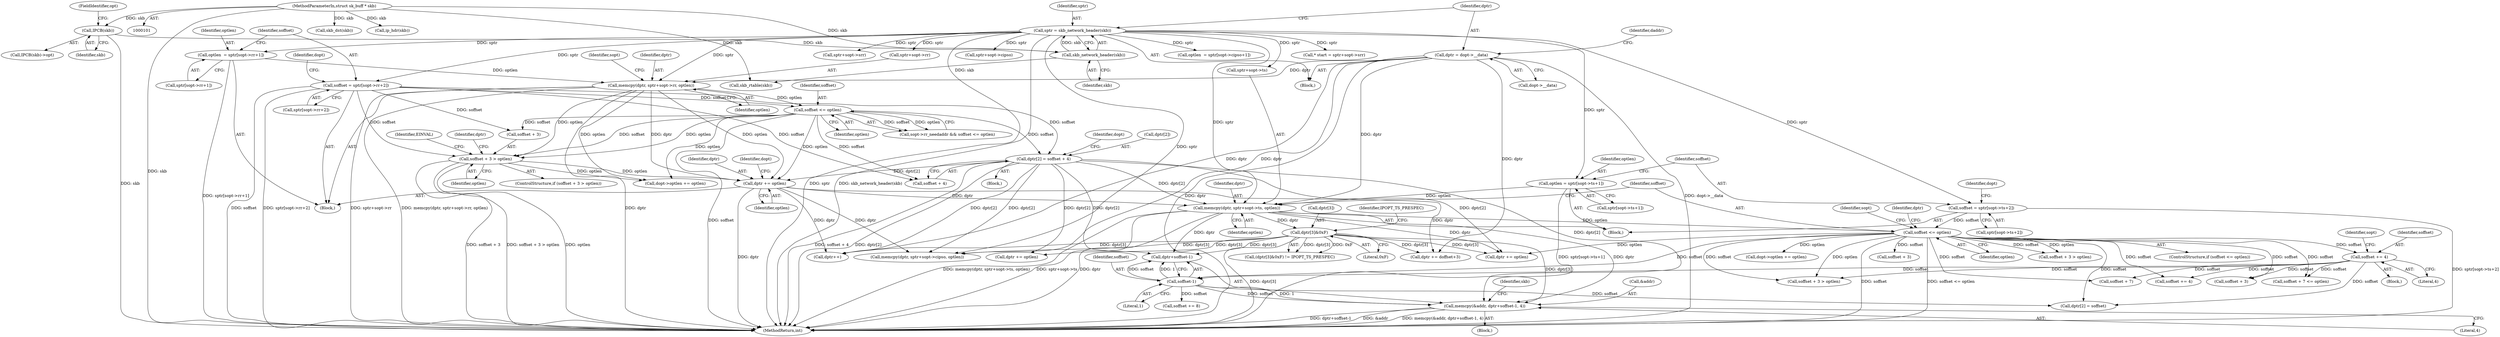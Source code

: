 digraph "0_linux_f6d8bd051c391c1c0458a30b2a7abcd939329259_16@API" {
"1000346" [label="(Call,memcpy(&addr, dptr+soffset-1, 4))"];
"1000265" [label="(Call,memcpy(dptr, sptr+sopt->ts, optlen))"];
"1000224" [label="(Call,dptr += optlen)"];
"1000199" [label="(Call,soffset <= optlen)"];
"1000167" [label="(Call,soffset = sptr[sopt->rr+2])"];
"1000138" [label="(Call,sptr = skb_network_header(skb))"];
"1000140" [label="(Call,skb_network_header(skb))"];
"1000121" [label="(Call,IPCB(skb))"];
"1000103" [label="(MethodParameterIn,struct sk_buff * skb)"];
"1000186" [label="(Call,memcpy(dptr, sptr+sopt->rr, optlen))"];
"1000142" [label="(Call,dptr = dopt->__data)"];
"1000158" [label="(Call,optlen  = sptr[sopt->rr+1])"];
"1000204" [label="(Call,soffset + 3 > optlen)"];
"1000212" [label="(Call,dptr[2] = soffset + 4)"];
"1000237" [label="(Call,optlen = sptr[sopt->ts+1])"];
"1000316" [label="(Call,dptr[3]&0xF)"];
"1000351" [label="(Call,soffset-1)"];
"1000297" [label="(Call,soffset += 4)"];
"1000274" [label="(Call,soffset <= optlen)"];
"1000246" [label="(Call,soffset = sptr[sopt->ts+2])"];
"1000265" [label="(Call,memcpy(dptr, sptr+sopt->ts, optlen))"];
"1000382" [label="(Call,dopt->optlen += optlen)"];
"1000274" [label="(Call,soffset <= optlen)"];
"1000199" [label="(Call,soffset <= optlen)"];
"1000340" [label="(Call,soffset + 7)"];
"1000197" [label="(Identifier,sopt)"];
"1000298" [label="(Identifier,soffset)"];
"1000120" [label="(Call,IPCB(skb)->opt)"];
"1000371" [label="(Call,soffset += 8)"];
"1000187" [label="(Identifier,dptr)"];
"1000352" [label="(Identifier,soffset)"];
"1000158" [label="(Call,optlen  = sptr[sopt->rr+1])"];
"1000586" [label="(Call,sptr+sopt->cipso)"];
"1000360" [label="(Call,skb_dst(skb))"];
"1000139" [label="(Identifier,sptr)"];
"1000122" [label="(Identifier,skb)"];
"1000103" [label="(MethodParameterIn,struct sk_buff * skb)"];
"1000104" [label="(Block,)"];
"1000188" [label="(Call,sptr+sopt->rr)"];
"1000361" [label="(Identifier,skb)"];
"1000285" [label="(Call,soffset + 3)"];
"1000226" [label="(Identifier,optlen)"];
"1000307" [label="(Call,soffset + 3)"];
"1000204" [label="(Call,soffset + 3 > optlen)"];
"1000302" [label="(Identifier,sopt)"];
"1000478" [label="(Call,ip_hdr(skb))"];
"1000297" [label="(Call,soffset += 4)"];
"1000144" [label="(Call,dopt->__data)"];
"1000266" [label="(Identifier,dptr)"];
"1000565" [label="(Call,optlen  = sptr[sopt->cipso+1])"];
"1000275" [label="(Identifier,soffset)"];
"1000212" [label="(Call,dptr[2] = soffset + 4)"];
"1000354" [label="(Literal,4)"];
"1000205" [label="(Call,soffset + 3)"];
"1000236" [label="(Block,)"];
"1000178" [label="(Identifier,dopt)"];
"1000346" [label="(Call,memcpy(&addr, dptr+soffset-1, 4))"];
"1000531" [label="(Call,dptr += doffset+3)"];
"1000150" [label="(Call,skb_rtable(skb))"];
"1000227" [label="(Call,dopt->optlen += optlen)"];
"1000200" [label="(Identifier,soffset)"];
"1000349" [label="(Call,dptr+soffset-1)"];
"1000216" [label="(Call,soffset + 4)"];
"1000159" [label="(Identifier,optlen)"];
"1000246" [label="(Call,soffset = sptr[sopt->ts+2])"];
"1000238" [label="(Identifier,optlen)"];
"1000224" [label="(Call,dptr += optlen)"];
"1000618" [label="(MethodReturn,int)"];
"1000344" [label="(Block,)"];
"1000353" [label="(Literal,1)"];
"1000280" [label="(Identifier,sopt)"];
"1000201" [label="(Identifier,optlen)"];
"1000351" [label="(Call,soffset-1)"];
"1000393" [label="(Call,* start = sptr+sopt->srr)"];
"1000169" [label="(Call,sptr[sopt->rr+2])"];
"1000143" [label="(Identifier,dptr)"];
"1000160" [label="(Call,sptr[sopt->rr+1])"];
"1000140" [label="(Call,skb_network_header(skb))"];
"1000142" [label="(Call,dptr = dopt->__data)"];
"1000395" [label="(Call,sptr+sopt->srr)"];
"1000221" [label="(Identifier,dopt)"];
"1000315" [label="(Call,(dptr[3]&0xF) != IPOPT_TS_PRESPEC)"];
"1000237" [label="(Call,optlen = sptr[sopt->ts+1])"];
"1000299" [label="(Literal,4)"];
"1000380" [label="(Identifier,dptr)"];
"1000141" [label="(Identifier,skb)"];
"1000193" [label="(Identifier,optlen)"];
"1000379" [label="(Call,dptr += optlen)"];
"1000328" [label="(Call,soffset += 4)"];
"1000276" [label="(Identifier,optlen)"];
"1000186" [label="(Call,memcpy(dptr, sptr+sopt->rr, optlen))"];
"1000208" [label="(Identifier,optlen)"];
"1000320" [label="(Literal,0xF)"];
"1000257" [label="(Identifier,dopt)"];
"1000211" [label="(Identifier,EINVAL)"];
"1000272" [label="(Identifier,optlen)"];
"1000239" [label="(Call,sptr[sopt->ts+1])"];
"1000195" [label="(Call,sopt->rr_needaddr && soffset <= optlen)"];
"1000317" [label="(Call,dptr[3])"];
"1000214" [label="(Identifier,dptr)"];
"1000609" [label="(Call,dptr++)"];
"1000203" [label="(ControlStructure,if (soffset + 3 > optlen))"];
"1000316" [label="(Call,dptr[3]&0xF)"];
"1000584" [label="(Call,memcpy(dptr, sptr+sopt->cipso, optlen))"];
"1000202" [label="(Block,)"];
"1000248" [label="(Call,sptr[sopt->ts+2])"];
"1000247" [label="(Identifier,soffset)"];
"1000138" [label="(Call,sptr = skb_network_header(skb))"];
"1000267" [label="(Call,sptr+sopt->ts)"];
"1000157" [label="(Block,)"];
"1000347" [label="(Call,&addr)"];
"1000167" [label="(Call,soffset = sptr[sopt->rr+2])"];
"1000225" [label="(Identifier,dptr)"];
"1000213" [label="(Call,dptr[2])"];
"1000284" [label="(Call,soffset + 3 > optlen)"];
"1000123" [label="(FieldIdentifier,opt)"];
"1000168" [label="(Identifier,soffset)"];
"1000306" [label="(Call,soffset + 3 > optlen)"];
"1000282" [label="(Block,)"];
"1000339" [label="(Call,soffset + 7 <= optlen)"];
"1000592" [label="(Call,dptr += optlen)"];
"1000273" [label="(ControlStructure,if (soffset <= optlen))"];
"1000321" [label="(Identifier,IPOPT_TS_PRESPEC)"];
"1000148" [label="(Identifier,daddr)"];
"1000229" [label="(Identifier,dopt)"];
"1000374" [label="(Call,dptr[2] = soffset)"];
"1000121" [label="(Call,IPCB(skb))"];
"1000346" -> "1000344"  [label="AST: "];
"1000346" -> "1000354"  [label="CFG: "];
"1000347" -> "1000346"  [label="AST: "];
"1000349" -> "1000346"  [label="AST: "];
"1000354" -> "1000346"  [label="AST: "];
"1000361" -> "1000346"  [label="CFG: "];
"1000346" -> "1000618"  [label="DDG: dptr+soffset-1"];
"1000346" -> "1000618"  [label="DDG: &addr"];
"1000346" -> "1000618"  [label="DDG: memcpy(&addr, dptr+soffset-1, 4)"];
"1000265" -> "1000346"  [label="DDG: dptr"];
"1000212" -> "1000346"  [label="DDG: dptr[2]"];
"1000316" -> "1000346"  [label="DDG: dptr[3]"];
"1000351" -> "1000346"  [label="DDG: soffset"];
"1000351" -> "1000346"  [label="DDG: 1"];
"1000265" -> "1000236"  [label="AST: "];
"1000265" -> "1000272"  [label="CFG: "];
"1000266" -> "1000265"  [label="AST: "];
"1000267" -> "1000265"  [label="AST: "];
"1000272" -> "1000265"  [label="AST: "];
"1000275" -> "1000265"  [label="CFG: "];
"1000265" -> "1000618"  [label="DDG: memcpy(dptr, sptr+sopt->ts, optlen)"];
"1000265" -> "1000618"  [label="DDG: sptr+sopt->ts"];
"1000265" -> "1000618"  [label="DDG: dptr"];
"1000224" -> "1000265"  [label="DDG: dptr"];
"1000212" -> "1000265"  [label="DDG: dptr[2]"];
"1000142" -> "1000265"  [label="DDG: dptr"];
"1000138" -> "1000265"  [label="DDG: sptr"];
"1000237" -> "1000265"  [label="DDG: optlen"];
"1000265" -> "1000274"  [label="DDG: optlen"];
"1000265" -> "1000316"  [label="DDG: dptr"];
"1000265" -> "1000349"  [label="DDG: dptr"];
"1000265" -> "1000379"  [label="DDG: dptr"];
"1000224" -> "1000157"  [label="AST: "];
"1000224" -> "1000226"  [label="CFG: "];
"1000225" -> "1000224"  [label="AST: "];
"1000226" -> "1000224"  [label="AST: "];
"1000229" -> "1000224"  [label="CFG: "];
"1000224" -> "1000618"  [label="DDG: dptr"];
"1000199" -> "1000224"  [label="DDG: optlen"];
"1000204" -> "1000224"  [label="DDG: optlen"];
"1000186" -> "1000224"  [label="DDG: optlen"];
"1000186" -> "1000224"  [label="DDG: dptr"];
"1000212" -> "1000224"  [label="DDG: dptr[2]"];
"1000224" -> "1000531"  [label="DDG: dptr"];
"1000224" -> "1000584"  [label="DDG: dptr"];
"1000224" -> "1000609"  [label="DDG: dptr"];
"1000199" -> "1000195"  [label="AST: "];
"1000199" -> "1000201"  [label="CFG: "];
"1000200" -> "1000199"  [label="AST: "];
"1000201" -> "1000199"  [label="AST: "];
"1000195" -> "1000199"  [label="CFG: "];
"1000199" -> "1000618"  [label="DDG: soffset"];
"1000199" -> "1000195"  [label="DDG: soffset"];
"1000199" -> "1000195"  [label="DDG: optlen"];
"1000167" -> "1000199"  [label="DDG: soffset"];
"1000186" -> "1000199"  [label="DDG: optlen"];
"1000199" -> "1000204"  [label="DDG: soffset"];
"1000199" -> "1000204"  [label="DDG: optlen"];
"1000199" -> "1000205"  [label="DDG: soffset"];
"1000199" -> "1000212"  [label="DDG: soffset"];
"1000199" -> "1000216"  [label="DDG: soffset"];
"1000199" -> "1000227"  [label="DDG: optlen"];
"1000167" -> "1000157"  [label="AST: "];
"1000167" -> "1000169"  [label="CFG: "];
"1000168" -> "1000167"  [label="AST: "];
"1000169" -> "1000167"  [label="AST: "];
"1000178" -> "1000167"  [label="CFG: "];
"1000167" -> "1000618"  [label="DDG: soffset"];
"1000167" -> "1000618"  [label="DDG: sptr[sopt->rr+2]"];
"1000138" -> "1000167"  [label="DDG: sptr"];
"1000167" -> "1000204"  [label="DDG: soffset"];
"1000167" -> "1000205"  [label="DDG: soffset"];
"1000167" -> "1000212"  [label="DDG: soffset"];
"1000167" -> "1000216"  [label="DDG: soffset"];
"1000138" -> "1000104"  [label="AST: "];
"1000138" -> "1000140"  [label="CFG: "];
"1000139" -> "1000138"  [label="AST: "];
"1000140" -> "1000138"  [label="AST: "];
"1000143" -> "1000138"  [label="CFG: "];
"1000138" -> "1000618"  [label="DDG: sptr"];
"1000138" -> "1000618"  [label="DDG: skb_network_header(skb)"];
"1000140" -> "1000138"  [label="DDG: skb"];
"1000138" -> "1000158"  [label="DDG: sptr"];
"1000138" -> "1000186"  [label="DDG: sptr"];
"1000138" -> "1000188"  [label="DDG: sptr"];
"1000138" -> "1000237"  [label="DDG: sptr"];
"1000138" -> "1000246"  [label="DDG: sptr"];
"1000138" -> "1000267"  [label="DDG: sptr"];
"1000138" -> "1000393"  [label="DDG: sptr"];
"1000138" -> "1000395"  [label="DDG: sptr"];
"1000138" -> "1000565"  [label="DDG: sptr"];
"1000138" -> "1000584"  [label="DDG: sptr"];
"1000138" -> "1000586"  [label="DDG: sptr"];
"1000140" -> "1000141"  [label="CFG: "];
"1000141" -> "1000140"  [label="AST: "];
"1000121" -> "1000140"  [label="DDG: skb"];
"1000103" -> "1000140"  [label="DDG: skb"];
"1000140" -> "1000150"  [label="DDG: skb"];
"1000121" -> "1000120"  [label="AST: "];
"1000121" -> "1000122"  [label="CFG: "];
"1000122" -> "1000121"  [label="AST: "];
"1000123" -> "1000121"  [label="CFG: "];
"1000121" -> "1000618"  [label="DDG: skb"];
"1000103" -> "1000121"  [label="DDG: skb"];
"1000103" -> "1000101"  [label="AST: "];
"1000103" -> "1000618"  [label="DDG: skb"];
"1000103" -> "1000150"  [label="DDG: skb"];
"1000103" -> "1000360"  [label="DDG: skb"];
"1000103" -> "1000478"  [label="DDG: skb"];
"1000186" -> "1000157"  [label="AST: "];
"1000186" -> "1000193"  [label="CFG: "];
"1000187" -> "1000186"  [label="AST: "];
"1000188" -> "1000186"  [label="AST: "];
"1000193" -> "1000186"  [label="AST: "];
"1000197" -> "1000186"  [label="CFG: "];
"1000186" -> "1000618"  [label="DDG: sptr+sopt->rr"];
"1000186" -> "1000618"  [label="DDG: memcpy(dptr, sptr+sopt->rr, optlen)"];
"1000186" -> "1000618"  [label="DDG: dptr"];
"1000142" -> "1000186"  [label="DDG: dptr"];
"1000158" -> "1000186"  [label="DDG: optlen"];
"1000186" -> "1000204"  [label="DDG: optlen"];
"1000186" -> "1000227"  [label="DDG: optlen"];
"1000142" -> "1000104"  [label="AST: "];
"1000142" -> "1000144"  [label="CFG: "];
"1000143" -> "1000142"  [label="AST: "];
"1000144" -> "1000142"  [label="AST: "];
"1000148" -> "1000142"  [label="CFG: "];
"1000142" -> "1000618"  [label="DDG: dopt->__data"];
"1000142" -> "1000618"  [label="DDG: dptr"];
"1000142" -> "1000531"  [label="DDG: dptr"];
"1000142" -> "1000584"  [label="DDG: dptr"];
"1000142" -> "1000609"  [label="DDG: dptr"];
"1000158" -> "1000157"  [label="AST: "];
"1000158" -> "1000160"  [label="CFG: "];
"1000159" -> "1000158"  [label="AST: "];
"1000160" -> "1000158"  [label="AST: "];
"1000168" -> "1000158"  [label="CFG: "];
"1000158" -> "1000618"  [label="DDG: sptr[sopt->rr+1]"];
"1000204" -> "1000203"  [label="AST: "];
"1000204" -> "1000208"  [label="CFG: "];
"1000205" -> "1000204"  [label="AST: "];
"1000208" -> "1000204"  [label="AST: "];
"1000211" -> "1000204"  [label="CFG: "];
"1000214" -> "1000204"  [label="CFG: "];
"1000204" -> "1000618"  [label="DDG: optlen"];
"1000204" -> "1000618"  [label="DDG: soffset + 3"];
"1000204" -> "1000618"  [label="DDG: soffset + 3 > optlen"];
"1000204" -> "1000227"  [label="DDG: optlen"];
"1000212" -> "1000202"  [label="AST: "];
"1000212" -> "1000216"  [label="CFG: "];
"1000213" -> "1000212"  [label="AST: "];
"1000216" -> "1000212"  [label="AST: "];
"1000221" -> "1000212"  [label="CFG: "];
"1000212" -> "1000618"  [label="DDG: soffset + 4"];
"1000212" -> "1000618"  [label="DDG: dptr[2]"];
"1000212" -> "1000349"  [label="DDG: dptr[2]"];
"1000212" -> "1000379"  [label="DDG: dptr[2]"];
"1000212" -> "1000584"  [label="DDG: dptr[2]"];
"1000212" -> "1000592"  [label="DDG: dptr[2]"];
"1000212" -> "1000609"  [label="DDG: dptr[2]"];
"1000237" -> "1000236"  [label="AST: "];
"1000237" -> "1000239"  [label="CFG: "];
"1000238" -> "1000237"  [label="AST: "];
"1000239" -> "1000237"  [label="AST: "];
"1000247" -> "1000237"  [label="CFG: "];
"1000237" -> "1000618"  [label="DDG: sptr[sopt->ts+1]"];
"1000316" -> "1000315"  [label="AST: "];
"1000316" -> "1000320"  [label="CFG: "];
"1000317" -> "1000316"  [label="AST: "];
"1000320" -> "1000316"  [label="AST: "];
"1000321" -> "1000316"  [label="CFG: "];
"1000316" -> "1000618"  [label="DDG: dptr[3]"];
"1000316" -> "1000315"  [label="DDG: dptr[3]"];
"1000316" -> "1000315"  [label="DDG: 0xF"];
"1000316" -> "1000349"  [label="DDG: dptr[3]"];
"1000316" -> "1000379"  [label="DDG: dptr[3]"];
"1000316" -> "1000531"  [label="DDG: dptr[3]"];
"1000316" -> "1000584"  [label="DDG: dptr[3]"];
"1000316" -> "1000592"  [label="DDG: dptr[3]"];
"1000316" -> "1000609"  [label="DDG: dptr[3]"];
"1000351" -> "1000349"  [label="AST: "];
"1000351" -> "1000353"  [label="CFG: "];
"1000352" -> "1000351"  [label="AST: "];
"1000353" -> "1000351"  [label="AST: "];
"1000349" -> "1000351"  [label="CFG: "];
"1000351" -> "1000349"  [label="DDG: soffset"];
"1000351" -> "1000349"  [label="DDG: 1"];
"1000297" -> "1000351"  [label="DDG: soffset"];
"1000274" -> "1000351"  [label="DDG: soffset"];
"1000351" -> "1000371"  [label="DDG: soffset"];
"1000351" -> "1000374"  [label="DDG: soffset"];
"1000297" -> "1000282"  [label="AST: "];
"1000297" -> "1000299"  [label="CFG: "];
"1000298" -> "1000297"  [label="AST: "];
"1000299" -> "1000297"  [label="AST: "];
"1000302" -> "1000297"  [label="CFG: "];
"1000274" -> "1000297"  [label="DDG: soffset"];
"1000297" -> "1000306"  [label="DDG: soffset"];
"1000297" -> "1000307"  [label="DDG: soffset"];
"1000297" -> "1000328"  [label="DDG: soffset"];
"1000297" -> "1000339"  [label="DDG: soffset"];
"1000297" -> "1000340"  [label="DDG: soffset"];
"1000297" -> "1000374"  [label="DDG: soffset"];
"1000274" -> "1000273"  [label="AST: "];
"1000274" -> "1000276"  [label="CFG: "];
"1000275" -> "1000274"  [label="AST: "];
"1000276" -> "1000274"  [label="AST: "];
"1000280" -> "1000274"  [label="CFG: "];
"1000380" -> "1000274"  [label="CFG: "];
"1000274" -> "1000618"  [label="DDG: soffset"];
"1000274" -> "1000618"  [label="DDG: soffset <= optlen"];
"1000246" -> "1000274"  [label="DDG: soffset"];
"1000274" -> "1000284"  [label="DDG: soffset"];
"1000274" -> "1000284"  [label="DDG: optlen"];
"1000274" -> "1000285"  [label="DDG: soffset"];
"1000274" -> "1000306"  [label="DDG: soffset"];
"1000274" -> "1000306"  [label="DDG: optlen"];
"1000274" -> "1000307"  [label="DDG: soffset"];
"1000274" -> "1000328"  [label="DDG: soffset"];
"1000274" -> "1000339"  [label="DDG: soffset"];
"1000274" -> "1000340"  [label="DDG: soffset"];
"1000274" -> "1000374"  [label="DDG: soffset"];
"1000274" -> "1000379"  [label="DDG: optlen"];
"1000274" -> "1000382"  [label="DDG: optlen"];
"1000246" -> "1000236"  [label="AST: "];
"1000246" -> "1000248"  [label="CFG: "];
"1000247" -> "1000246"  [label="AST: "];
"1000248" -> "1000246"  [label="AST: "];
"1000257" -> "1000246"  [label="CFG: "];
"1000246" -> "1000618"  [label="DDG: sptr[sopt->ts+2]"];
}
